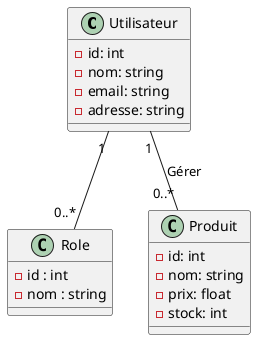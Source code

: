 @startuml
class Utilisateur {
    - id: int         
    - nom: string     
    - email: string  
    - adresse: string
}

class Role{
    - id : int
    - nom : string
}
class Produit {
    - id: int         
    - nom: string     
    - prix: float  
    - stock: int
}

Utilisateur "1" -- "0..*" Produit: "Gérer" 
Utilisateur "1" -- "0..*" Role
@enduml